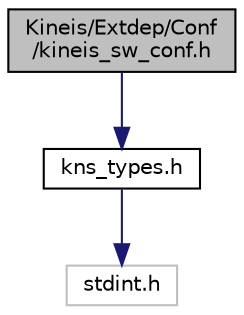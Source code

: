 digraph "Kineis/Extdep/Conf/kineis_sw_conf.h"
{
 // INTERACTIVE_SVG=YES
 // LATEX_PDF_SIZE
  edge [fontname="Helvetica",fontsize="10",labelfontname="Helvetica",labelfontsize="10"];
  node [fontname="Helvetica",fontsize="10",shape=record];
  Node1 [label="Kineis/Extdep/Conf\l/kineis_sw_conf.h",height=0.2,width=0.4,color="black", fillcolor="grey75", style="filled", fontcolor="black",tooltip="Kineis stack SW configurations depending on platform used."];
  Node1 -> Node2 [color="midnightblue",fontsize="10",style="solid",fontname="Helvetica"];
  Node2 [label="kns_types.h",height=0.2,width=0.4,color="black", fillcolor="white", style="filled",URL="$d8/d85/kns__types_8h.html",tooltip="Kineis types definition."];
  Node2 -> Node3 [color="midnightblue",fontsize="10",style="solid",fontname="Helvetica"];
  Node3 [label="stdint.h",height=0.2,width=0.4,color="grey75", fillcolor="white", style="filled",tooltip=" "];
}
